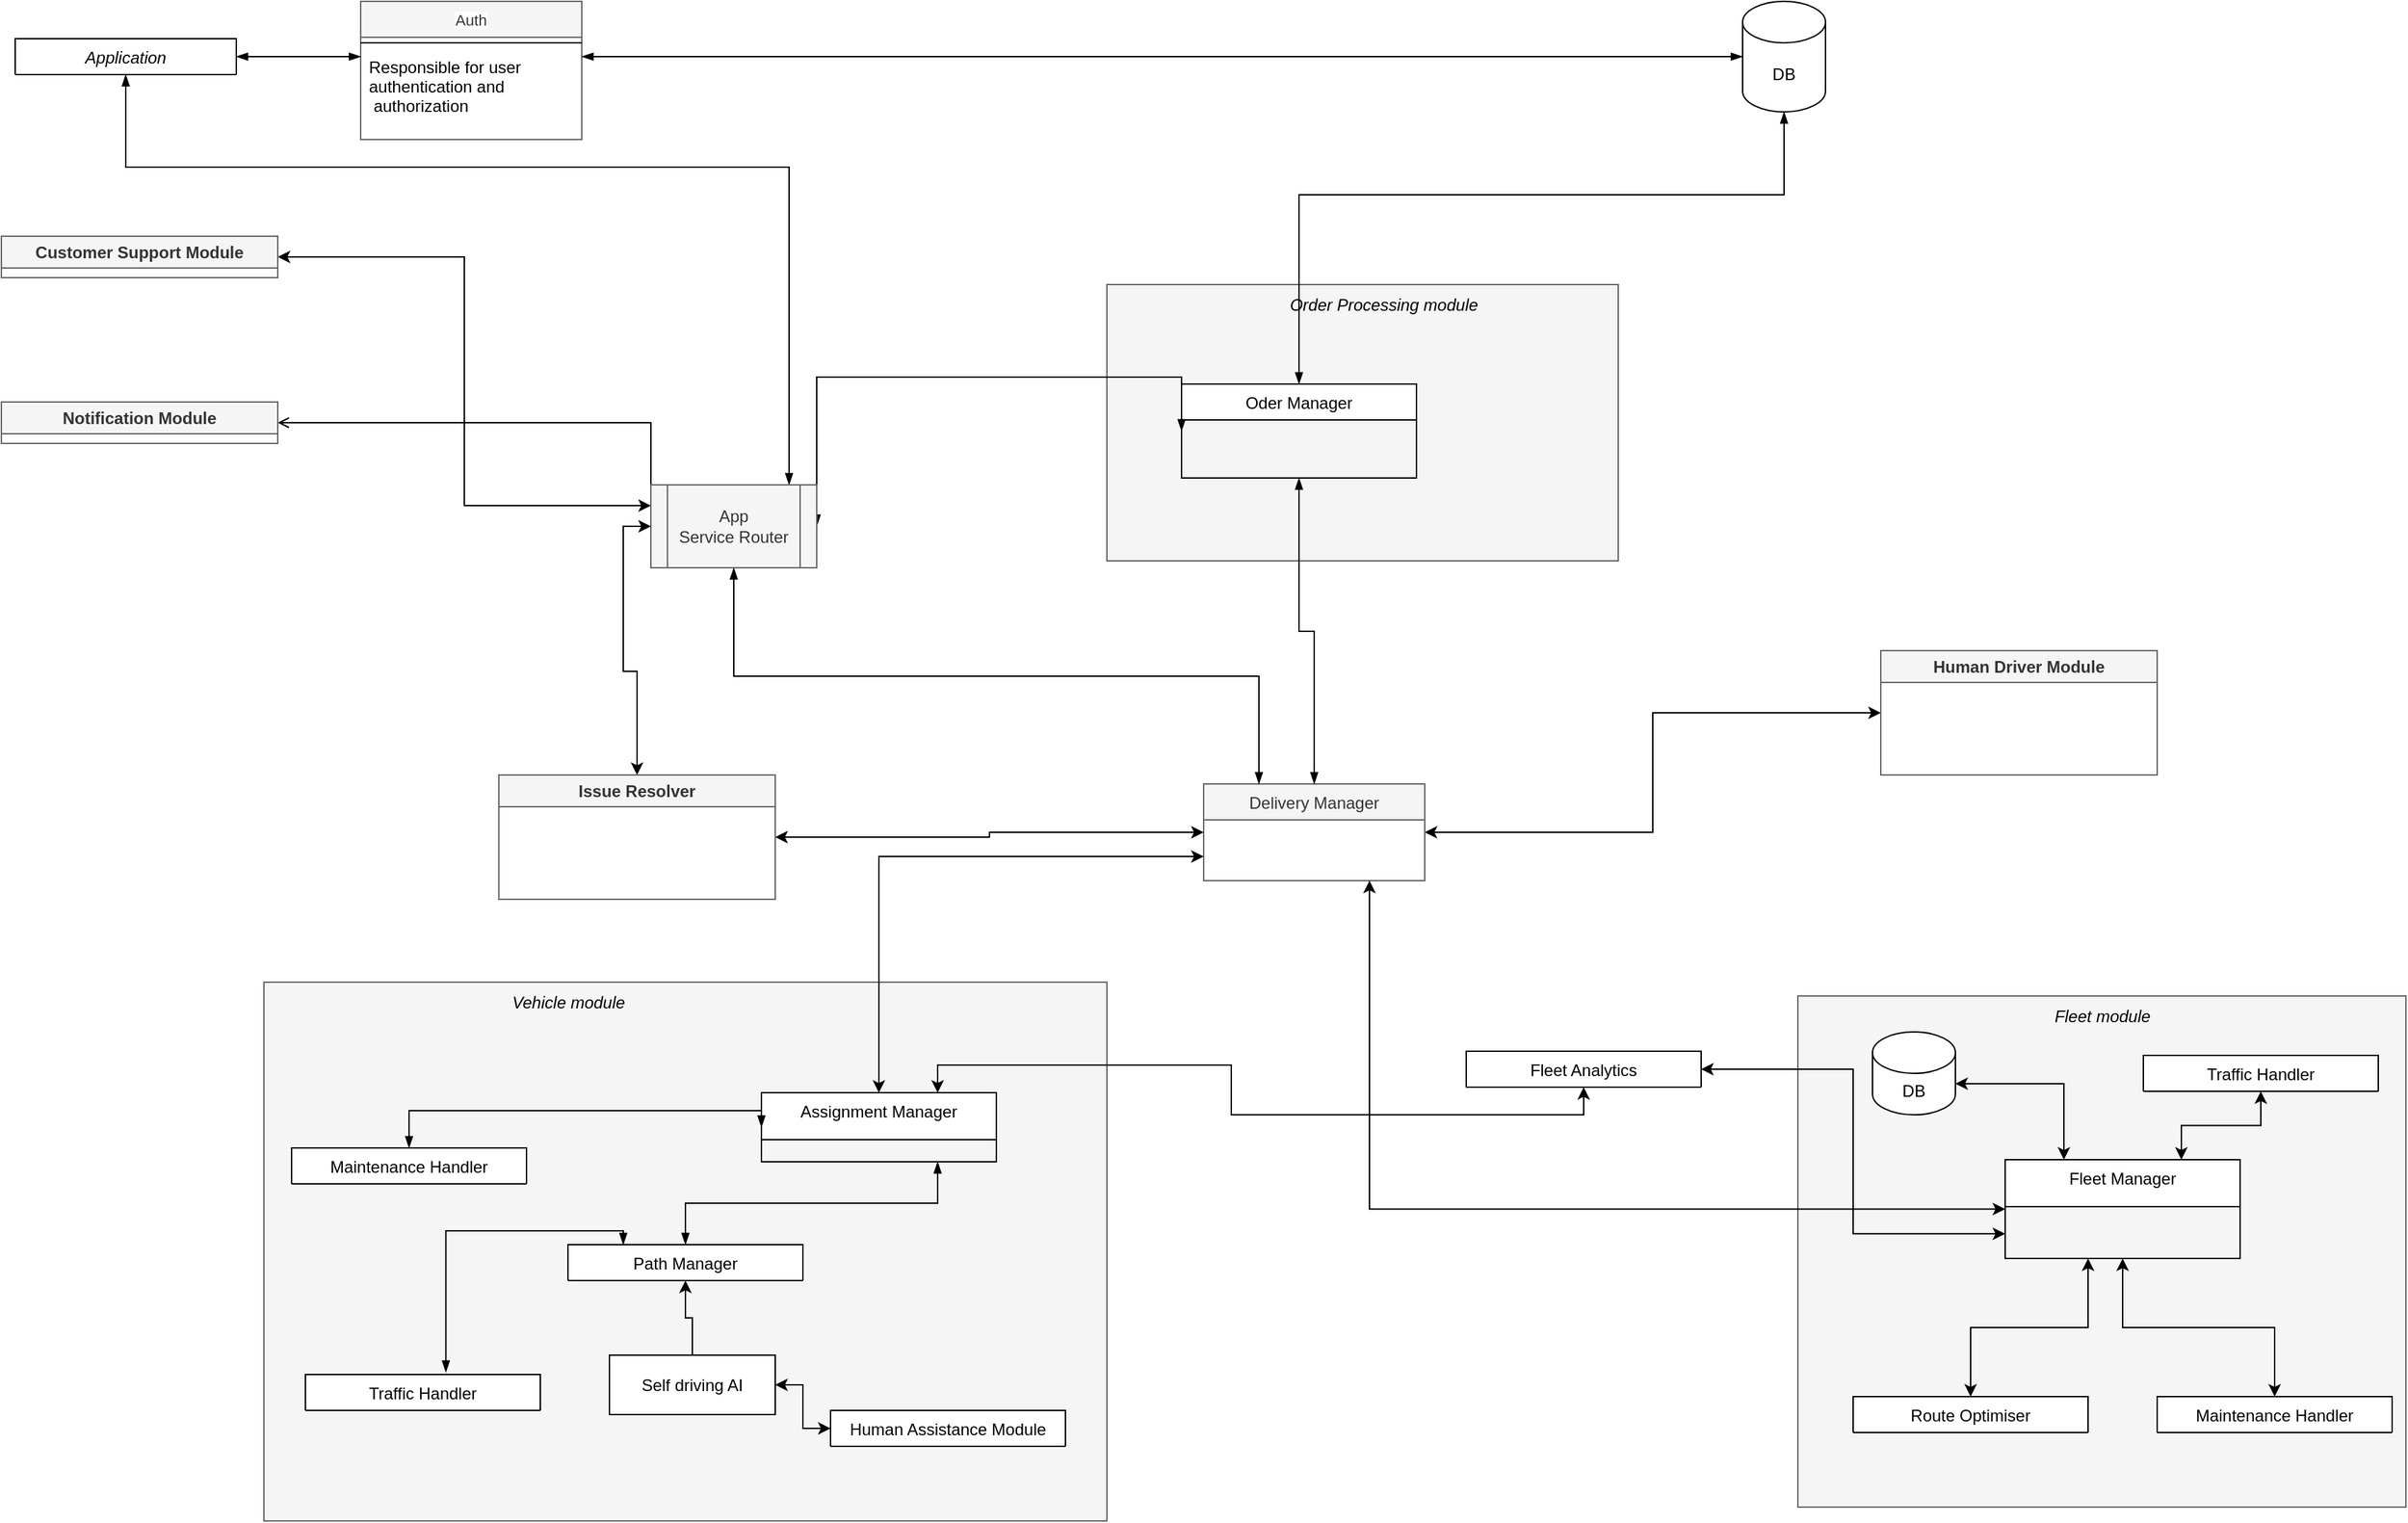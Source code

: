 <mxfile version="22.1.18" type="github">
  <diagram id="C5RBs43oDa-KdzZeNtuy" name="Page-1">
    <mxGraphModel dx="3832" dy="1093" grid="1" gridSize="10" guides="1" tooltips="1" connect="1" arrows="1" fold="1" page="1" pageScale="1" pageWidth="1920" pageHeight="1200" math="0" shadow="0">
      <root>
        <mxCell id="WIyWlLk6GJQsqaUBKTNV-0" />
        <mxCell id="WIyWlLk6GJQsqaUBKTNV-1" parent="WIyWlLk6GJQsqaUBKTNV-0" />
        <mxCell id="zkfFHV4jXpPFQw0GAbJ--0" value="Application" style="swimlane;fontStyle=2;align=center;verticalAlign=top;childLayout=stackLayout;horizontal=1;startSize=26;horizontalStack=0;resizeParent=1;resizeLast=0;collapsible=1;marginBottom=0;rounded=0;shadow=0;strokeWidth=1;" parent="WIyWlLk6GJQsqaUBKTNV-1" vertex="1" collapsed="1">
          <mxGeometry x="-280" y="67" width="160" height="26" as="geometry">
            <mxRectangle x="80" y="80" width="160" height="120" as="alternateBounds" />
          </mxGeometry>
        </mxCell>
        <mxCell id="zkfFHV4jXpPFQw0GAbJ--1" value="Web app / Mobile app" style="text;align=left;verticalAlign=top;spacingLeft=4;spacingRight=4;overflow=hidden;rotatable=0;points=[[0,0.5],[1,0.5]];portConstraint=eastwest;" parent="zkfFHV4jXpPFQw0GAbJ--0" vertex="1">
          <mxGeometry y="26" width="160" height="26" as="geometry" />
        </mxCell>
        <mxCell id="zkfFHV4jXpPFQw0GAbJ--4" value="" style="line;html=1;strokeWidth=1;align=left;verticalAlign=middle;spacingTop=-1;spacingLeft=3;spacingRight=3;rotatable=0;labelPosition=right;points=[];portConstraint=eastwest;" parent="zkfFHV4jXpPFQw0GAbJ--0" vertex="1">
          <mxGeometry y="52" width="160" height="8" as="geometry" />
        </mxCell>
        <mxCell id="zkfFHV4jXpPFQw0GAbJ--5" value="Responsible to respond to&#xa;client requests and provide&#xa;desired services. " style="text;align=left;verticalAlign=top;spacingLeft=4;spacingRight=4;overflow=hidden;rotatable=0;points=[[0,0.5],[1,0.5]];portConstraint=eastwest;" parent="zkfFHV4jXpPFQw0GAbJ--0" vertex="1">
          <mxGeometry y="60" width="160" height="58" as="geometry" />
        </mxCell>
        <mxCell id="FahuEgTHH9pwNO17Xr0R-77" style="edgeStyle=orthogonalEdgeStyle;rounded=0;orthogonalLoop=1;jettySize=auto;html=1;exitX=1;exitY=0.5;exitDx=0;exitDy=0;entryX=0;entryY=0.5;entryDx=0;entryDy=0;startArrow=classic;startFill=1;" edge="1" parent="WIyWlLk6GJQsqaUBKTNV-1" source="zkfFHV4jXpPFQw0GAbJ--6" target="FahuEgTHH9pwNO17Xr0R-76">
          <mxGeometry relative="1" as="geometry" />
        </mxCell>
        <mxCell id="zkfFHV4jXpPFQw0GAbJ--6" value="Delivery Manager" style="swimlane;fontStyle=0;align=center;verticalAlign=top;childLayout=stackLayout;horizontal=1;startSize=26;horizontalStack=0;resizeParent=1;resizeLast=0;collapsible=1;marginBottom=0;rounded=0;shadow=0;strokeWidth=1;fillColor=#f5f5f5;fontColor=#333333;strokeColor=#666666;" parent="WIyWlLk6GJQsqaUBKTNV-1" vertex="1" collapsed="1">
          <mxGeometry x="580" y="606.5" width="160" height="70" as="geometry">
            <mxRectangle x="80" y="490" width="160" height="70" as="alternateBounds" />
          </mxGeometry>
        </mxCell>
        <mxCell id="zkfFHV4jXpPFQw0GAbJ--17" value="Auth" style="swimlane;fontStyle=0;align=center;verticalAlign=middle;childLayout=stackLayout;horizontal=1;startSize=26;horizontalStack=0;resizeParent=1;resizeLast=0;collapsible=1;marginBottom=0;rounded=0;shadow=0;strokeWidth=1;labelBackgroundColor=default;endArrow=blockThin;fontSize=11;endFill=1;startArrow=blockThin;startFill=1;fillColor=#f5f5f5;fontColor=#333333;strokeColor=#666666;" parent="WIyWlLk6GJQsqaUBKTNV-1" vertex="1">
          <mxGeometry x="-30" y="40" width="160" height="100" as="geometry">
            <mxRectangle x="550" y="140" width="160" height="26" as="alternateBounds" />
          </mxGeometry>
        </mxCell>
        <mxCell id="zkfFHV4jXpPFQw0GAbJ--23" value="" style="line;html=1;strokeWidth=1;align=left;verticalAlign=middle;spacingTop=-1;spacingLeft=3;spacingRight=3;rotatable=0;labelPosition=right;points=[];portConstraint=eastwest;" parent="zkfFHV4jXpPFQw0GAbJ--17" vertex="1">
          <mxGeometry y="26" width="160" height="8" as="geometry" />
        </mxCell>
        <mxCell id="zkfFHV4jXpPFQw0GAbJ--24" value="Responsible for user &#xa;authentication and&#xa; authorization" style="text;align=left;verticalAlign=top;spacingLeft=4;spacingRight=4;overflow=hidden;rotatable=0;points=[[0,0.5],[1,0.5]];portConstraint=eastwest;" parent="zkfFHV4jXpPFQw0GAbJ--17" vertex="1">
          <mxGeometry y="34" width="160" height="56" as="geometry" />
        </mxCell>
        <mxCell id="zkfFHV4jXpPFQw0GAbJ--26" value="" style="endArrow=blockThin;shadow=0;strokeWidth=1;rounded=0;endFill=1;edgeStyle=elbowEdgeStyle;elbow=vertical;startArrow=blockThin;startFill=1;" parent="WIyWlLk6GJQsqaUBKTNV-1" source="zkfFHV4jXpPFQw0GAbJ--0" target="zkfFHV4jXpPFQw0GAbJ--17" edge="1">
          <mxGeometry x="0.5" y="41" relative="1" as="geometry">
            <mxPoint x="380" y="192" as="sourcePoint" />
            <mxPoint x="540" y="192" as="targetPoint" />
            <mxPoint x="-40" y="32" as="offset" />
          </mxGeometry>
        </mxCell>
        <mxCell id="FahuEgTHH9pwNO17Xr0R-1" value="DB" style="shape=cylinder3;whiteSpace=wrap;html=1;boundedLbl=1;backgroundOutline=1;size=15;" vertex="1" parent="WIyWlLk6GJQsqaUBKTNV-1">
          <mxGeometry x="970" y="40" width="60" height="80" as="geometry" />
        </mxCell>
        <mxCell id="FahuEgTHH9pwNO17Xr0R-4" value="" style="endArrow=blockThin;shadow=0;strokeWidth=1;rounded=0;endFill=1;edgeStyle=elbowEdgeStyle;elbow=vertical;startArrow=blockThin;startFill=1;entryX=0;entryY=0.5;entryDx=0;entryDy=0;entryPerimeter=0;" edge="1" parent="WIyWlLk6GJQsqaUBKTNV-1" source="zkfFHV4jXpPFQw0GAbJ--24" target="FahuEgTHH9pwNO17Xr0R-1">
          <mxGeometry x="0.5" y="41" relative="1" as="geometry">
            <mxPoint x="720" y="80" as="sourcePoint" />
            <mxPoint x="1080" y="160.5" as="targetPoint" />
            <mxPoint x="-40" y="32" as="offset" />
            <Array as="points" />
          </mxGeometry>
        </mxCell>
        <mxCell id="FahuEgTHH9pwNO17Xr0R-5" value="" style="swimlane;startSize=0;dashed=1;" vertex="1" parent="WIyWlLk6GJQsqaUBKTNV-1">
          <mxGeometry x="1010" y="760" width="440" height="370" as="geometry">
            <mxRectangle x="560" y="450" width="50" height="40" as="alternateBounds" />
          </mxGeometry>
        </mxCell>
        <mxCell id="FahuEgTHH9pwNO17Xr0R-83" value="" style="rounded=0;whiteSpace=wrap;html=1;fillColor=#f5f5f5;fontColor=#333333;strokeColor=#666666;" vertex="1" parent="FahuEgTHH9pwNO17Xr0R-5">
          <mxGeometry width="440" height="370" as="geometry" />
        </mxCell>
        <mxCell id="FahuEgTHH9pwNO17Xr0R-6" value="Fleet module" style="text;html=1;align=center;verticalAlign=middle;resizable=0;points=[];autosize=1;strokeColor=none;fillColor=none;fontStyle=2" vertex="1" parent="FahuEgTHH9pwNO17Xr0R-5">
          <mxGeometry x="175" width="90" height="30" as="geometry" />
        </mxCell>
        <mxCell id="FahuEgTHH9pwNO17Xr0R-62" style="edgeStyle=orthogonalEdgeStyle;rounded=0;orthogonalLoop=1;jettySize=auto;html=1;exitX=0.5;exitY=0;exitDx=0;exitDy=0;startArrow=classic;startFill=1;" edge="1" parent="FahuEgTHH9pwNO17Xr0R-5" source="FahuEgTHH9pwNO17Xr0R-10" target="FahuEgTHH9pwNO17Xr0R-15">
          <mxGeometry relative="1" as="geometry">
            <Array as="points">
              <mxPoint x="125" y="240" />
              <mxPoint x="210" y="240" />
            </Array>
          </mxGeometry>
        </mxCell>
        <mxCell id="FahuEgTHH9pwNO17Xr0R-10" value="Route Optimiser" style="swimlane;fontStyle=0;align=center;verticalAlign=top;childLayout=stackLayout;horizontal=1;startSize=34;horizontalStack=0;resizeParent=1;resizeLast=0;collapsible=1;marginBottom=0;rounded=0;shadow=0;strokeWidth=1;" vertex="1" collapsed="1" parent="FahuEgTHH9pwNO17Xr0R-5">
          <mxGeometry x="40" y="290" width="170" height="26" as="geometry">
            <mxRectangle x="40" y="150" width="160" height="40" as="alternateBounds" />
          </mxGeometry>
        </mxCell>
        <mxCell id="FahuEgTHH9pwNO17Xr0R-13" value="Traffic Handler" style="swimlane;fontStyle=0;align=center;verticalAlign=top;childLayout=stackLayout;horizontal=1;startSize=34;horizontalStack=0;resizeParent=1;resizeLast=0;collapsible=1;marginBottom=0;rounded=0;shadow=0;strokeWidth=1;" vertex="1" collapsed="1" parent="FahuEgTHH9pwNO17Xr0R-5">
          <mxGeometry x="250" y="43" width="170" height="26" as="geometry">
            <mxRectangle x="260" y="70" width="160" height="40" as="alternateBounds" />
          </mxGeometry>
        </mxCell>
        <mxCell id="FahuEgTHH9pwNO17Xr0R-63" style="edgeStyle=orthogonalEdgeStyle;rounded=0;orthogonalLoop=1;jettySize=auto;html=1;exitX=0.5;exitY=0;exitDx=0;exitDy=0;startArrow=classic;startFill=1;" edge="1" parent="FahuEgTHH9pwNO17Xr0R-5" source="FahuEgTHH9pwNO17Xr0R-14" target="FahuEgTHH9pwNO17Xr0R-15">
          <mxGeometry relative="1" as="geometry" />
        </mxCell>
        <mxCell id="FahuEgTHH9pwNO17Xr0R-14" value="Maintenance Handler" style="swimlane;fontStyle=0;align=center;verticalAlign=top;childLayout=stackLayout;horizontal=1;startSize=34;horizontalStack=0;resizeParent=1;resizeLast=0;collapsible=1;marginBottom=0;rounded=0;shadow=0;strokeWidth=1;" vertex="1" collapsed="1" parent="FahuEgTHH9pwNO17Xr0R-5">
          <mxGeometry x="260" y="290" width="170" height="26" as="geometry">
            <mxRectangle x="260" y="160" width="160" height="40" as="alternateBounds" />
          </mxGeometry>
        </mxCell>
        <mxCell id="FahuEgTHH9pwNO17Xr0R-67" style="edgeStyle=orthogonalEdgeStyle;rounded=0;orthogonalLoop=1;jettySize=auto;html=1;exitX=0.75;exitY=0;exitDx=0;exitDy=0;startArrow=classic;startFill=1;" edge="1" parent="FahuEgTHH9pwNO17Xr0R-5" source="FahuEgTHH9pwNO17Xr0R-15" target="FahuEgTHH9pwNO17Xr0R-13">
          <mxGeometry relative="1" as="geometry" />
        </mxCell>
        <mxCell id="FahuEgTHH9pwNO17Xr0R-15" value="Fleet Manager" style="swimlane;fontStyle=0;align=center;verticalAlign=top;childLayout=stackLayout;horizontal=1;startSize=34;horizontalStack=0;resizeParent=1;resizeLast=0;collapsible=1;marginBottom=0;rounded=0;shadow=0;strokeWidth=1;" vertex="1" collapsed="1" parent="FahuEgTHH9pwNO17Xr0R-5">
          <mxGeometry x="150" y="118.5" width="170" height="71.5" as="geometry">
            <mxRectangle x="40" y="70" width="160" height="230" as="alternateBounds" />
          </mxGeometry>
        </mxCell>
        <mxCell id="FahuEgTHH9pwNO17Xr0R-16" value="DB" style="shape=cylinder3;whiteSpace=wrap;html=1;boundedLbl=1;backgroundOutline=1;size=15;" vertex="1" parent="FahuEgTHH9pwNO17Xr0R-5">
          <mxGeometry x="54" y="26" width="60" height="60" as="geometry" />
        </mxCell>
        <mxCell id="FahuEgTHH9pwNO17Xr0R-68" style="edgeStyle=orthogonalEdgeStyle;rounded=0;orthogonalLoop=1;jettySize=auto;html=1;exitX=0.25;exitY=0;exitDx=0;exitDy=0;entryX=1;entryY=0;entryDx=0;entryDy=37.5;entryPerimeter=0;startArrow=classic;startFill=1;" edge="1" parent="FahuEgTHH9pwNO17Xr0R-5" source="FahuEgTHH9pwNO17Xr0R-15" target="FahuEgTHH9pwNO17Xr0R-16">
          <mxGeometry relative="1" as="geometry" />
        </mxCell>
        <mxCell id="FahuEgTHH9pwNO17Xr0R-7" value="" style="swimlane;startSize=0;dashed=1;fillColor=#f5f5f5;fontColor=#333333;strokeColor=#666666;" vertex="1" parent="WIyWlLk6GJQsqaUBKTNV-1">
          <mxGeometry x="510" y="245" width="370" height="200" as="geometry" />
        </mxCell>
        <mxCell id="FahuEgTHH9pwNO17Xr0R-84" value="" style="rounded=0;whiteSpace=wrap;html=1;fillColor=#f5f5f5;fontColor=#333333;strokeColor=#666666;" vertex="1" parent="FahuEgTHH9pwNO17Xr0R-7">
          <mxGeometry width="370" height="200" as="geometry" />
        </mxCell>
        <mxCell id="zkfFHV4jXpPFQw0GAbJ--13" value="Oder Manager" style="swimlane;fontStyle=0;align=center;verticalAlign=top;childLayout=stackLayout;horizontal=1;startSize=26;horizontalStack=0;resizeParent=1;resizeLast=0;collapsible=1;marginBottom=0;rounded=0;shadow=0;strokeWidth=1;" parent="FahuEgTHH9pwNO17Xr0R-7" vertex="1" collapsed="1">
          <mxGeometry x="54" y="72" width="170" height="68" as="geometry">
            <mxRectangle x="54" y="72" width="160" height="48" as="alternateBounds" />
          </mxGeometry>
        </mxCell>
        <mxCell id="FahuEgTHH9pwNO17Xr0R-82" value="" style="rounded=0;whiteSpace=wrap;html=1;fillColor=#f5f5f5;fontColor=#333333;strokeColor=#666666;" vertex="1" parent="zkfFHV4jXpPFQw0GAbJ--13">
          <mxGeometry x="-184" y="-82" width="370" height="200" as="geometry" />
        </mxCell>
        <mxCell id="FahuEgTHH9pwNO17Xr0R-8" value="Order Processing module" style="text;html=1;align=center;verticalAlign=middle;resizable=0;points=[];autosize=1;strokeColor=none;fillColor=none;fontStyle=2" vertex="1" parent="FahuEgTHH9pwNO17Xr0R-7">
          <mxGeometry x="120" width="160" height="30" as="geometry" />
        </mxCell>
        <mxCell id="FahuEgTHH9pwNO17Xr0R-25" value="" style="endArrow=blockThin;shadow=0;strokeWidth=1;rounded=0;endFill=1;edgeStyle=elbowEdgeStyle;elbow=vertical;startArrow=blockThin;startFill=1;entryX=0.5;entryY=1;entryDx=0;entryDy=0;exitX=0.5;exitY=0;exitDx=0;exitDy=0;" edge="1" parent="WIyWlLk6GJQsqaUBKTNV-1" source="zkfFHV4jXpPFQw0GAbJ--6" target="zkfFHV4jXpPFQw0GAbJ--13">
          <mxGeometry x="0.5" y="41" relative="1" as="geometry">
            <mxPoint x="270" y="350" as="sourcePoint" />
            <mxPoint x="450" y="350.5" as="targetPoint" />
            <mxPoint x="-40" y="32" as="offset" />
          </mxGeometry>
        </mxCell>
        <mxCell id="FahuEgTHH9pwNO17Xr0R-28" value="" style="endArrow=blockThin;shadow=0;strokeWidth=1;rounded=0;endFill=1;edgeStyle=elbowEdgeStyle;elbow=vertical;startArrow=blockThin;startFill=1;entryX=0.5;entryY=1;entryDx=0;entryDy=0;entryPerimeter=0;" edge="1" parent="WIyWlLk6GJQsqaUBKTNV-1" source="zkfFHV4jXpPFQw0GAbJ--13" target="FahuEgTHH9pwNO17Xr0R-1">
          <mxGeometry x="0.5" y="41" relative="1" as="geometry">
            <mxPoint x="584" y="273" as="sourcePoint" />
            <mxPoint x="919" y="250" as="targetPoint" />
            <mxPoint x="-40" y="32" as="offset" />
            <Array as="points">
              <mxPoint x="880" y="180" />
            </Array>
          </mxGeometry>
        </mxCell>
        <mxCell id="FahuEgTHH9pwNO17Xr0R-30" value="" style="endArrow=blockThin;shadow=0;strokeWidth=1;rounded=0;endFill=1;edgeStyle=elbowEdgeStyle;elbow=vertical;startArrow=blockThin;startFill=1;exitX=0.25;exitY=0;exitDx=0;exitDy=0;" edge="1" parent="WIyWlLk6GJQsqaUBKTNV-1" source="zkfFHV4jXpPFQw0GAbJ--6" target="FahuEgTHH9pwNO17Xr0R-9">
          <mxGeometry x="0.5" y="41" relative="1" as="geometry">
            <mxPoint x="-50" y="430" as="sourcePoint" />
            <mxPoint x="240" y="430" as="targetPoint" />
            <mxPoint x="-40" y="32" as="offset" />
            <Array as="points" />
          </mxGeometry>
        </mxCell>
        <mxCell id="FahuEgTHH9pwNO17Xr0R-31" value="" style="endArrow=blockThin;shadow=0;strokeWidth=1;rounded=0;endFill=1;edgeStyle=elbowEdgeStyle;elbow=vertical;startArrow=blockThin;startFill=1;entryX=0;entryY=0.5;entryDx=0;entryDy=0;exitX=1;exitY=0.5;exitDx=0;exitDy=0;" edge="1" parent="WIyWlLk6GJQsqaUBKTNV-1" source="FahuEgTHH9pwNO17Xr0R-9" target="zkfFHV4jXpPFQw0GAbJ--13">
          <mxGeometry x="0.5" y="41" relative="1" as="geometry">
            <mxPoint x="320" y="300" as="sourcePoint" />
            <mxPoint x="610" y="300" as="targetPoint" />
            <mxPoint x="-40" y="32" as="offset" />
            <Array as="points">
              <mxPoint x="600" y="312" />
            </Array>
          </mxGeometry>
        </mxCell>
        <mxCell id="FahuEgTHH9pwNO17Xr0R-32" value="" style="endArrow=blockThin;shadow=0;strokeWidth=1;rounded=0;endFill=1;edgeStyle=elbowEdgeStyle;elbow=vertical;startArrow=blockThin;startFill=1;" edge="1" parent="WIyWlLk6GJQsqaUBKTNV-1" source="zkfFHV4jXpPFQw0GAbJ--0" target="FahuEgTHH9pwNO17Xr0R-9">
          <mxGeometry x="0.5" y="41" relative="1" as="geometry">
            <mxPoint x="100" y="232" as="sourcePoint" />
            <mxPoint x="334" y="210" as="targetPoint" />
            <mxPoint x="-40" y="32" as="offset" />
            <Array as="points">
              <mxPoint x="280" y="160" />
            </Array>
          </mxGeometry>
        </mxCell>
        <mxCell id="FahuEgTHH9pwNO17Xr0R-34" value="" style="swimlane;startSize=0;dashed=1;swimlaneLine=0;opacity=0;fillColor=#f5f5f5;fontColor=#333333;strokeColor=#666666;" vertex="1" parent="WIyWlLk6GJQsqaUBKTNV-1">
          <mxGeometry x="-100" y="750" width="610" height="390" as="geometry">
            <mxRectangle x="560" y="450" width="50" height="40" as="alternateBounds" />
          </mxGeometry>
        </mxCell>
        <mxCell id="FahuEgTHH9pwNO17Xr0R-81" value="" style="rounded=0;whiteSpace=wrap;html=1;fillColor=#f5f5f5;fontColor=#333333;strokeColor=#666666;" vertex="1" parent="FahuEgTHH9pwNO17Xr0R-34">
          <mxGeometry width="610" height="390" as="geometry" />
        </mxCell>
        <mxCell id="FahuEgTHH9pwNO17Xr0R-35" value="Vehicle module" style="text;html=1;align=center;verticalAlign=middle;resizable=0;points=[];autosize=1;strokeColor=none;fillColor=none;fontStyle=2" vertex="1" parent="FahuEgTHH9pwNO17Xr0R-34">
          <mxGeometry x="170" width="100" height="30" as="geometry" />
        </mxCell>
        <mxCell id="FahuEgTHH9pwNO17Xr0R-36" value="Path Manager" style="swimlane;fontStyle=0;align=center;verticalAlign=top;childLayout=stackLayout;horizontal=1;startSize=34;horizontalStack=0;resizeParent=1;resizeLast=0;collapsible=1;marginBottom=0;rounded=0;shadow=0;strokeWidth=1;" vertex="1" collapsed="1" parent="FahuEgTHH9pwNO17Xr0R-34">
          <mxGeometry x="220" y="190" width="170" height="26" as="geometry">
            <mxRectangle x="40" y="150" width="160" height="40" as="alternateBounds" />
          </mxGeometry>
        </mxCell>
        <mxCell id="FahuEgTHH9pwNO17Xr0R-37" value="Traffic Handler" style="swimlane;fontStyle=0;align=center;verticalAlign=top;childLayout=stackLayout;horizontal=1;startSize=34;horizontalStack=0;resizeParent=1;resizeLast=0;collapsible=1;marginBottom=0;rounded=0;shadow=0;strokeWidth=1;" vertex="1" collapsed="1" parent="FahuEgTHH9pwNO17Xr0R-34">
          <mxGeometry x="30" y="284" width="170" height="26" as="geometry">
            <mxRectangle x="260" y="70" width="160" height="40" as="alternateBounds" />
          </mxGeometry>
        </mxCell>
        <mxCell id="FahuEgTHH9pwNO17Xr0R-38" value="Maintenance Handler" style="swimlane;fontStyle=0;align=center;verticalAlign=top;childLayout=stackLayout;horizontal=1;startSize=34;horizontalStack=0;resizeParent=1;resizeLast=0;collapsible=1;marginBottom=0;rounded=0;shadow=0;strokeWidth=1;" vertex="1" collapsed="1" parent="FahuEgTHH9pwNO17Xr0R-34">
          <mxGeometry x="20" y="120" width="170" height="26" as="geometry">
            <mxRectangle x="260" y="160" width="160" height="40" as="alternateBounds" />
          </mxGeometry>
        </mxCell>
        <mxCell id="FahuEgTHH9pwNO17Xr0R-39" value="Assignment Manager" style="swimlane;fontStyle=0;align=center;verticalAlign=top;childLayout=stackLayout;horizontal=1;startSize=34;horizontalStack=0;resizeParent=1;resizeLast=0;collapsible=1;marginBottom=0;rounded=0;shadow=0;strokeWidth=1;" vertex="1" collapsed="1" parent="FahuEgTHH9pwNO17Xr0R-34">
          <mxGeometry x="360" y="80" width="170" height="50" as="geometry">
            <mxRectangle x="40" y="70" width="160" height="230" as="alternateBounds" />
          </mxGeometry>
        </mxCell>
        <mxCell id="FahuEgTHH9pwNO17Xr0R-42" value="" style="endArrow=blockThin;shadow=0;strokeWidth=1;rounded=0;endFill=1;edgeStyle=elbowEdgeStyle;elbow=vertical;startArrow=blockThin;startFill=1;exitX=0.598;exitY=-0.064;exitDx=0;exitDy=0;exitPerimeter=0;" edge="1" parent="FahuEgTHH9pwNO17Xr0R-34" source="FahuEgTHH9pwNO17Xr0R-37" target="FahuEgTHH9pwNO17Xr0R-36">
          <mxGeometry x="0.5" y="41" relative="1" as="geometry">
            <mxPoint x="200" y="69.5" as="sourcePoint" />
            <mxPoint x="276" y="130" as="targetPoint" />
            <mxPoint x="-40" y="32" as="offset" />
            <Array as="points">
              <mxPoint x="260" y="180" />
            </Array>
          </mxGeometry>
        </mxCell>
        <mxCell id="FahuEgTHH9pwNO17Xr0R-43" value="" style="endArrow=blockThin;shadow=0;strokeWidth=1;rounded=0;endFill=1;edgeStyle=elbowEdgeStyle;elbow=vertical;startArrow=blockThin;startFill=1;entryX=0.75;entryY=1;entryDx=0;entryDy=0;exitX=0.5;exitY=0;exitDx=0;exitDy=0;" edge="1" parent="FahuEgTHH9pwNO17Xr0R-34" target="FahuEgTHH9pwNO17Xr0R-39" source="FahuEgTHH9pwNO17Xr0R-36">
          <mxGeometry x="0.5" y="41" relative="1" as="geometry">
            <mxPoint x="114" y="199.999" as="sourcePoint" />
            <mxPoint x="114" y="151.11" as="targetPoint" />
            <mxPoint x="-40" y="32" as="offset" />
          </mxGeometry>
        </mxCell>
        <mxCell id="FahuEgTHH9pwNO17Xr0R-44" value="" style="endArrow=blockThin;shadow=0;strokeWidth=1;rounded=0;endFill=1;edgeStyle=elbowEdgeStyle;elbow=vertical;startArrow=blockThin;startFill=1;entryX=0;entryY=0.5;entryDx=0;entryDy=0;" edge="1" parent="FahuEgTHH9pwNO17Xr0R-34" source="FahuEgTHH9pwNO17Xr0R-38" target="FahuEgTHH9pwNO17Xr0R-39">
          <mxGeometry x="0.5" y="41" relative="1" as="geometry">
            <mxPoint x="175" y="199.999" as="sourcePoint" />
            <mxPoint x="296" y="145" as="targetPoint" />
            <mxPoint x="-40" y="32" as="offset" />
            <Array as="points">
              <mxPoint x="240" y="93" />
            </Array>
          </mxGeometry>
        </mxCell>
        <mxCell id="FahuEgTHH9pwNO17Xr0R-54" style="edgeStyle=orthogonalEdgeStyle;rounded=0;orthogonalLoop=1;jettySize=auto;html=1;exitX=0.5;exitY=0;exitDx=0;exitDy=0;entryX=0.5;entryY=1;entryDx=0;entryDy=0;" edge="1" parent="FahuEgTHH9pwNO17Xr0R-34" source="FahuEgTHH9pwNO17Xr0R-53" target="FahuEgTHH9pwNO17Xr0R-36">
          <mxGeometry relative="1" as="geometry" />
        </mxCell>
        <mxCell id="FahuEgTHH9pwNO17Xr0R-53" value="Self driving AI" style="rounded=0;whiteSpace=wrap;html=1;" vertex="1" parent="FahuEgTHH9pwNO17Xr0R-34">
          <mxGeometry x="250" y="270" width="120" height="43" as="geometry" />
        </mxCell>
        <mxCell id="FahuEgTHH9pwNO17Xr0R-56" style="edgeStyle=orthogonalEdgeStyle;rounded=0;orthogonalLoop=1;jettySize=auto;html=1;exitX=0;exitY=0.5;exitDx=0;exitDy=0;startArrow=classic;startFill=1;" edge="1" parent="FahuEgTHH9pwNO17Xr0R-34" source="FahuEgTHH9pwNO17Xr0R-55" target="FahuEgTHH9pwNO17Xr0R-53">
          <mxGeometry relative="1" as="geometry" />
        </mxCell>
        <mxCell id="FahuEgTHH9pwNO17Xr0R-55" value="Human Assistance Module" style="swimlane;fontStyle=0;align=center;verticalAlign=top;childLayout=stackLayout;horizontal=1;startSize=34;horizontalStack=0;resizeParent=1;resizeLast=0;collapsible=1;marginBottom=0;rounded=0;shadow=0;strokeWidth=1;" vertex="1" collapsed="1" parent="FahuEgTHH9pwNO17Xr0R-34">
          <mxGeometry x="410" y="310" width="170" height="26" as="geometry">
            <mxRectangle x="260" y="160" width="160" height="40" as="alternateBounds" />
          </mxGeometry>
        </mxCell>
        <mxCell id="FahuEgTHH9pwNO17Xr0R-50" style="edgeStyle=orthogonalEdgeStyle;rounded=0;orthogonalLoop=1;jettySize=auto;html=1;exitX=1;exitY=0.5;exitDx=0;exitDy=0;entryX=0;entryY=0.5;entryDx=0;entryDy=0;startArrow=classic;startFill=1;" edge="1" parent="WIyWlLk6GJQsqaUBKTNV-1" source="FahuEgTHH9pwNO17Xr0R-49" target="zkfFHV4jXpPFQw0GAbJ--6">
          <mxGeometry relative="1" as="geometry" />
        </mxCell>
        <mxCell id="FahuEgTHH9pwNO17Xr0R-58" style="edgeStyle=orthogonalEdgeStyle;rounded=0;orthogonalLoop=1;jettySize=auto;html=1;exitX=0.5;exitY=1;exitDx=0;exitDy=0;entryX=0.75;entryY=0;entryDx=0;entryDy=0;startArrow=classic;startFill=1;" edge="1" parent="WIyWlLk6GJQsqaUBKTNV-1" source="FahuEgTHH9pwNO17Xr0R-57" target="FahuEgTHH9pwNO17Xr0R-39">
          <mxGeometry relative="1" as="geometry" />
        </mxCell>
        <mxCell id="FahuEgTHH9pwNO17Xr0R-66" style="edgeStyle=orthogonalEdgeStyle;rounded=0;orthogonalLoop=1;jettySize=auto;html=1;exitX=1;exitY=0.5;exitDx=0;exitDy=0;entryX=0;entryY=0.75;entryDx=0;entryDy=0;startArrow=classic;startFill=1;" edge="1" parent="WIyWlLk6GJQsqaUBKTNV-1" source="FahuEgTHH9pwNO17Xr0R-57" target="FahuEgTHH9pwNO17Xr0R-15">
          <mxGeometry relative="1" as="geometry" />
        </mxCell>
        <mxCell id="FahuEgTHH9pwNO17Xr0R-57" value="Fleet Analytics" style="swimlane;fontStyle=0;align=center;verticalAlign=top;childLayout=stackLayout;horizontal=1;startSize=34;horizontalStack=0;resizeParent=1;resizeLast=0;collapsible=1;marginBottom=0;rounded=0;shadow=0;strokeWidth=1;" vertex="1" collapsed="1" parent="WIyWlLk6GJQsqaUBKTNV-1">
          <mxGeometry x="770" y="800" width="170" height="26" as="geometry">
            <mxRectangle x="260" y="160" width="160" height="40" as="alternateBounds" />
          </mxGeometry>
        </mxCell>
        <mxCell id="FahuEgTHH9pwNO17Xr0R-71" style="edgeStyle=orthogonalEdgeStyle;rounded=0;orthogonalLoop=1;jettySize=auto;html=1;exitX=1;exitY=0.5;exitDx=0;exitDy=0;entryX=0;entryY=0.25;entryDx=0;entryDy=0;startArrow=classic;startFill=1;" edge="1" parent="WIyWlLk6GJQsqaUBKTNV-1" source="FahuEgTHH9pwNO17Xr0R-70" target="FahuEgTHH9pwNO17Xr0R-9">
          <mxGeometry relative="1" as="geometry" />
        </mxCell>
        <mxCell id="FahuEgTHH9pwNO17Xr0R-70" value="Customer Support Module" style="swimlane;whiteSpace=wrap;html=1;fillColor=#f5f5f5;fontColor=#333333;strokeColor=#666666;" vertex="1" parent="WIyWlLk6GJQsqaUBKTNV-1">
          <mxGeometry x="-290" y="210" width="200" height="30" as="geometry" />
        </mxCell>
        <mxCell id="FahuEgTHH9pwNO17Xr0R-72" style="edgeStyle=orthogonalEdgeStyle;rounded=0;orthogonalLoop=1;jettySize=auto;html=1;exitX=0.5;exitY=0;exitDx=0;exitDy=0;entryX=0;entryY=0.75;entryDx=0;entryDy=0;startArrow=classic;startFill=1;" edge="1" parent="WIyWlLk6GJQsqaUBKTNV-1" source="FahuEgTHH9pwNO17Xr0R-39" target="zkfFHV4jXpPFQw0GAbJ--6">
          <mxGeometry relative="1" as="geometry" />
        </mxCell>
        <mxCell id="FahuEgTHH9pwNO17Xr0R-75" style="edgeStyle=orthogonalEdgeStyle;rounded=0;orthogonalLoop=1;jettySize=auto;html=1;exitX=1;exitY=0.5;exitDx=0;exitDy=0;entryX=0.25;entryY=1;entryDx=0;entryDy=0;startArrow=open;startFill=0;endArrow=none;endFill=0;" edge="1" parent="WIyWlLk6GJQsqaUBKTNV-1" source="FahuEgTHH9pwNO17Xr0R-73" target="FahuEgTHH9pwNO17Xr0R-9">
          <mxGeometry relative="1" as="geometry">
            <Array as="points">
              <mxPoint x="180" y="345" />
            </Array>
          </mxGeometry>
        </mxCell>
        <mxCell id="FahuEgTHH9pwNO17Xr0R-73" value="Notification Module" style="swimlane;whiteSpace=wrap;html=1;fillColor=#f5f5f5;fontColor=#333333;strokeColor=#666666;" vertex="1" parent="WIyWlLk6GJQsqaUBKTNV-1">
          <mxGeometry x="-290" y="330" width="200" height="30" as="geometry" />
        </mxCell>
        <mxCell id="FahuEgTHH9pwNO17Xr0R-76" value="Human Driver Module" style="swimlane;whiteSpace=wrap;html=1;fillColor=#f5f5f5;fontColor=#333333;strokeColor=#666666;" vertex="1" parent="WIyWlLk6GJQsqaUBKTNV-1">
          <mxGeometry x="1070" y="510" width="200" height="90" as="geometry" />
        </mxCell>
        <mxCell id="FahuEgTHH9pwNO17Xr0R-9" value="App Service&amp;nbsp;Router" style="shape=process;whiteSpace=wrap;html=1;backgroundOutline=1;fillColor=#f5f5f5;fontColor=#333333;strokeColor=#666666;" vertex="1" parent="WIyWlLk6GJQsqaUBKTNV-1">
          <mxGeometry x="180" y="390" width="120" height="60" as="geometry" />
        </mxCell>
        <mxCell id="FahuEgTHH9pwNO17Xr0R-52" style="edgeStyle=orthogonalEdgeStyle;rounded=0;orthogonalLoop=1;jettySize=auto;html=1;exitX=0.5;exitY=0;exitDx=0;exitDy=0;entryX=0;entryY=0.5;entryDx=0;entryDy=0;startArrow=classic;startFill=1;" edge="1" parent="WIyWlLk6GJQsqaUBKTNV-1" source="FahuEgTHH9pwNO17Xr0R-49" target="FahuEgTHH9pwNO17Xr0R-9">
          <mxGeometry relative="1" as="geometry" />
        </mxCell>
        <mxCell id="FahuEgTHH9pwNO17Xr0R-49" value="Issue Resolver" style="swimlane;whiteSpace=wrap;html=1;fillColor=#f5f5f5;fontColor=#333333;strokeColor=#666666;" vertex="1" parent="WIyWlLk6GJQsqaUBKTNV-1">
          <mxGeometry x="70" y="600" width="200" height="90" as="geometry" />
        </mxCell>
        <mxCell id="FahuEgTHH9pwNO17Xr0R-65" style="edgeStyle=orthogonalEdgeStyle;rounded=0;orthogonalLoop=1;jettySize=auto;html=1;exitX=0.75;exitY=1;exitDx=0;exitDy=0;entryX=0;entryY=0.5;entryDx=0;entryDy=0;startArrow=classic;startFill=1;" edge="1" parent="WIyWlLk6GJQsqaUBKTNV-1" source="zkfFHV4jXpPFQw0GAbJ--6" target="FahuEgTHH9pwNO17Xr0R-15">
          <mxGeometry relative="1" as="geometry" />
        </mxCell>
      </root>
    </mxGraphModel>
  </diagram>
</mxfile>
